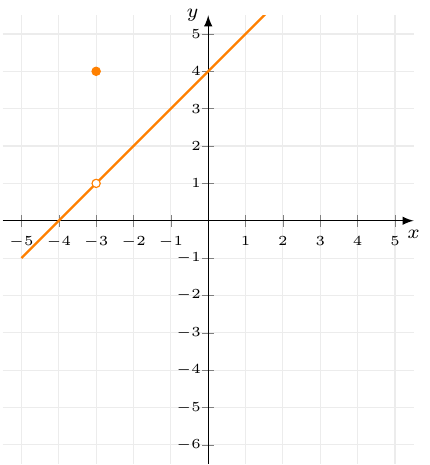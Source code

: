 \documentclass[crop]{standalone}
\usepackage[dvipsnames]{xcolor}
\usepackage{tikz}
\usepackage{pgfplots}
\pgfplotsset{compat=1.18}
\begin{document}
  \begin{tikzpicture}
    \begin{axis}[%
      axis x line=center,axis y line=center,
      unit vector ratio={1 1},
      xlabel={$x$},ylabel={$y$},
      xlabel style={below,font=\scriptsize},
      ylabel style={left,font=\scriptsize},
      xmin=-5.5,xmax=5.5,
      xtick={-5,-4,-3,-2,-1,0,1,2,3,4,5},
      xticklabel style={font=\tiny},
      ymin=-6.5,ymax=5.5,
      ytick={-6,-5,-4,-3,-2,-1,0,1,2,3,4,5},
      yticklabel style={font=\tiny,xshift=0.3em},
      axis line style={-latex},
      grid=major,
      major grid style={gray!15},
      declare function={
        f(\x) = \x + 4;
      }
    ]%
      \addplot[mark=none,color=orange,thick,samples=1000,%
        domain=-5:5,
      ] {f(x)};

      \addplot[mark=*,mark size=1.5pt,color=orange] coordinates {(-3,1)};
      \addplot[mark=*,mark size=1pt,color=white] coordinates {(-3,1)};
      \addplot[mark=*,mark size=1.5pt,color=orange] coordinates {(-3,4)};
    \end{axis}
  \end{tikzpicture}%
\end{document}
